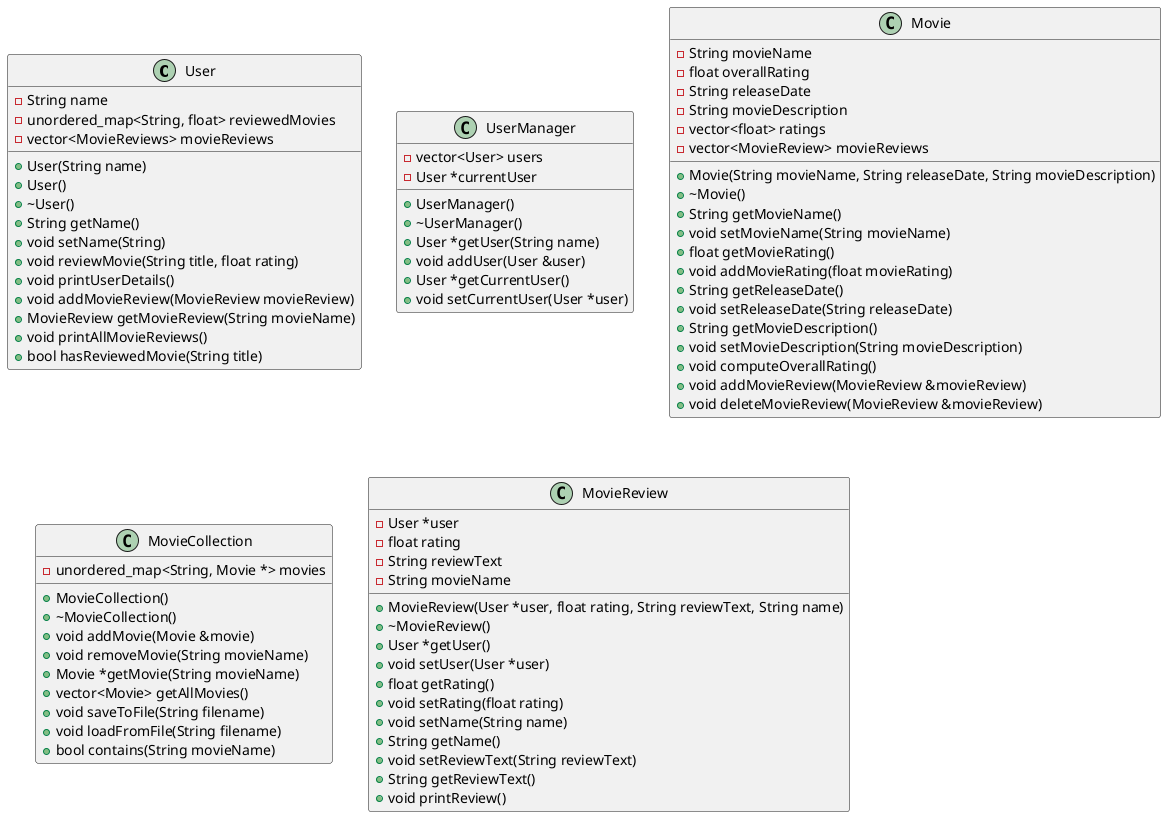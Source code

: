 @startuml

class User {
    - String name
    - unordered_map<String, float> reviewedMovies
    - vector<MovieReviews> movieReviews
    + User(String name)
    + User()
    + ~User()
    + String getName()
    + void setName(String)
    + void reviewMovie(String title, float rating)
    + void printUserDetails()
    + void addMovieReview(MovieReview movieReview)
    + MovieReview getMovieReview(String movieName)
    + void printAllMovieReviews()
    + bool hasReviewedMovie(String title)
}

class UserManager {
    - vector<User> users
    - User *currentUser
    + UserManager()
    + ~UserManager()
    + User *getUser(String name)
    + void addUser(User &user)
    + User *getCurrentUser()
    + void setCurrentUser(User *user)
}

class Movie {
    - String movieName
    - float overallRating
    - String releaseDate
    - String movieDescription
    - vector<float> ratings
    - vector<MovieReview> movieReviews
    + Movie(String movieName, String releaseDate, String movieDescription)
    + ~Movie()
    + String getMovieName()
    + void setMovieName(String movieName)
    + float getMovieRating()
    + void addMovieRating(float movieRating)
    + String getReleaseDate()
    + void setReleaseDate(String releaseDate)
    + String getMovieDescription()
    + void setMovieDescription(String movieDescription)
    + void computeOverallRating()
    + void addMovieReview(MovieReview &movieReview)
    + void deleteMovieReview(MovieReview &movieReview)
}



class MovieCollection {
    - unordered_map<String, Movie *> movies
    + MovieCollection()
    + ~MovieCollection()
    + void addMovie(Movie &movie)
    + void removeMovie(String movieName)
    + Movie *getMovie(String movieName)
    + vector<Movie> getAllMovies()
    + void saveToFile(String filename)
    + void loadFromFile(String filename)
    + bool contains(String movieName)
}


class MovieReview {
    - User *user
    - float rating
    - String reviewText
    - String movieName
    + MovieReview(User *user, float rating, String reviewText, String name)
    + ~MovieReview()
    + User *getUser()
    + void setUser(User *user)
    + float getRating()
    + void setRating(float rating)
    + void setName(String name)
    + String getName()
    + void setReviewText(String reviewText)
    + String getReviewText()
    + void printReview()
}

@enduml
